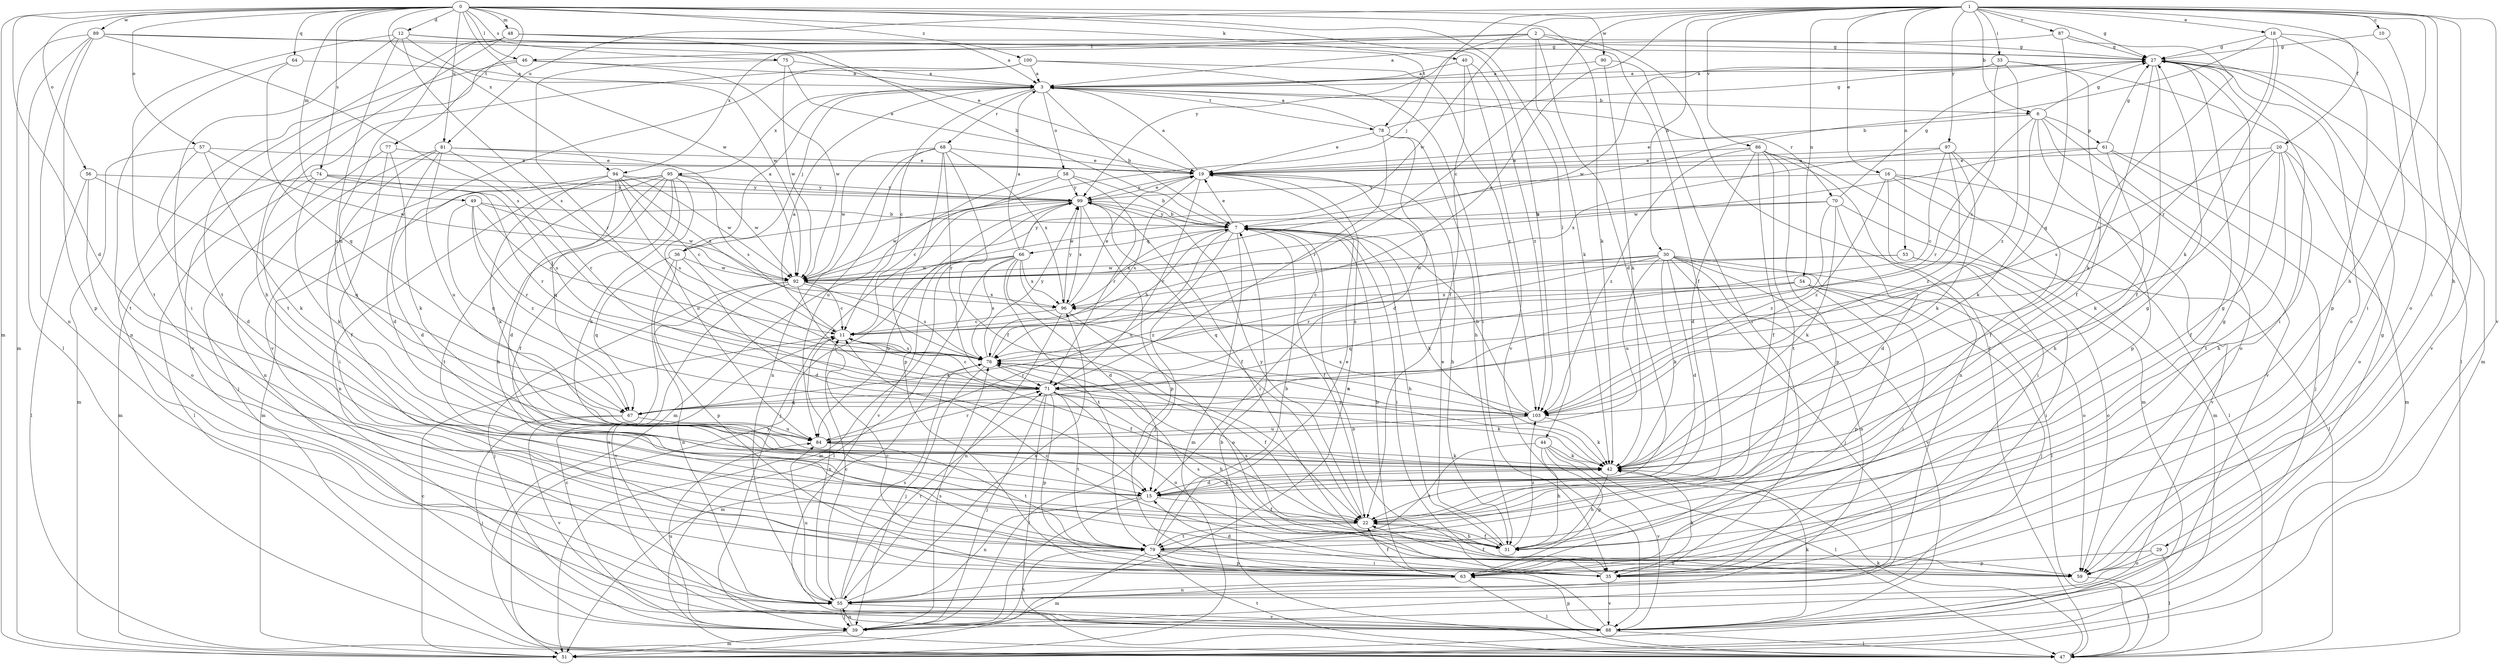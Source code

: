 strict digraph  {
0;
1;
2;
3;
6;
7;
10;
11;
12;
15;
16;
18;
19;
20;
22;
27;
29;
30;
31;
33;
35;
36;
39;
40;
42;
44;
46;
47;
48;
49;
51;
53;
54;
55;
56;
57;
58;
59;
61;
63;
64;
66;
67;
68;
70;
71;
74;
75;
76;
77;
78;
79;
81;
84;
86;
87;
88;
89;
90;
92;
94;
95;
96;
97;
99;
100;
103;
0 -> 12  [label=d];
0 -> 15  [label=d];
0 -> 40  [label=k];
0 -> 42  [label=k];
0 -> 44  [label=l];
0 -> 46  [label=l];
0 -> 48  [label=m];
0 -> 49  [label=m];
0 -> 51  [label=m];
0 -> 56  [label=o];
0 -> 57  [label=o];
0 -> 64  [label=q];
0 -> 74  [label=s];
0 -> 75  [label=s];
0 -> 77  [label=t];
0 -> 81  [label=u];
0 -> 89  [label=w];
0 -> 90  [label=w];
0 -> 92  [label=w];
0 -> 94  [label=x];
0 -> 100  [label=z];
0 -> 103  [label=z];
1 -> 6  [label=b];
1 -> 10  [label=c];
1 -> 11  [label=c];
1 -> 16  [label=e];
1 -> 18  [label=e];
1 -> 20  [label=f];
1 -> 27  [label=g];
1 -> 29  [label=h];
1 -> 30  [label=h];
1 -> 31  [label=h];
1 -> 33  [label=i];
1 -> 35  [label=i];
1 -> 36  [label=j];
1 -> 53  [label=n];
1 -> 54  [label=n];
1 -> 76  [label=s];
1 -> 81  [label=u];
1 -> 86  [label=v];
1 -> 87  [label=v];
1 -> 88  [label=v];
1 -> 92  [label=w];
1 -> 97  [label=y];
2 -> 15  [label=d];
2 -> 22  [label=f];
2 -> 42  [label=k];
2 -> 46  [label=l];
2 -> 47  [label=l];
2 -> 94  [label=x];
2 -> 99  [label=y];
3 -> 6  [label=b];
3 -> 7  [label=b];
3 -> 11  [label=c];
3 -> 36  [label=j];
3 -> 58  [label=o];
3 -> 68  [label=r];
3 -> 70  [label=r];
3 -> 78  [label=t];
3 -> 95  [label=x];
6 -> 19  [label=e];
6 -> 27  [label=g];
6 -> 42  [label=k];
6 -> 59  [label=o];
6 -> 61  [label=p];
6 -> 63  [label=p];
6 -> 71  [label=r];
6 -> 88  [label=v];
7 -> 19  [label=e];
7 -> 22  [label=f];
7 -> 31  [label=h];
7 -> 35  [label=i];
7 -> 39  [label=j];
7 -> 42  [label=k];
7 -> 51  [label=m];
7 -> 66  [label=q];
7 -> 84  [label=u];
7 -> 96  [label=x];
7 -> 99  [label=y];
10 -> 27  [label=g];
10 -> 59  [label=o];
11 -> 3  [label=a];
11 -> 22  [label=f];
11 -> 55  [label=n];
11 -> 76  [label=s];
12 -> 27  [label=g];
12 -> 35  [label=i];
12 -> 76  [label=s];
12 -> 78  [label=t];
12 -> 79  [label=t];
12 -> 84  [label=u];
12 -> 92  [label=w];
15 -> 22  [label=f];
15 -> 39  [label=j];
15 -> 42  [label=k];
15 -> 55  [label=n];
16 -> 35  [label=i];
16 -> 47  [label=l];
16 -> 51  [label=m];
16 -> 88  [label=v];
16 -> 99  [label=y];
16 -> 103  [label=z];
18 -> 7  [label=b];
18 -> 27  [label=g];
18 -> 35  [label=i];
18 -> 42  [label=k];
18 -> 63  [label=p];
18 -> 71  [label=r];
19 -> 3  [label=a];
19 -> 31  [label=h];
19 -> 55  [label=n];
19 -> 71  [label=r];
19 -> 76  [label=s];
19 -> 99  [label=y];
20 -> 19  [label=e];
20 -> 22  [label=f];
20 -> 31  [label=h];
20 -> 42  [label=k];
20 -> 59  [label=o];
20 -> 76  [label=s];
20 -> 79  [label=t];
22 -> 31  [label=h];
22 -> 79  [label=t];
22 -> 99  [label=y];
27 -> 3  [label=a];
27 -> 22  [label=f];
27 -> 35  [label=i];
27 -> 42  [label=k];
27 -> 51  [label=m];
27 -> 59  [label=o];
27 -> 88  [label=v];
29 -> 47  [label=l];
29 -> 59  [label=o];
29 -> 63  [label=p];
30 -> 15  [label=d];
30 -> 39  [label=j];
30 -> 42  [label=k];
30 -> 47  [label=l];
30 -> 55  [label=n];
30 -> 59  [label=o];
30 -> 67  [label=q];
30 -> 71  [label=r];
30 -> 84  [label=u];
30 -> 88  [label=v];
30 -> 92  [label=w];
31 -> 19  [label=e];
31 -> 22  [label=f];
31 -> 27  [label=g];
31 -> 76  [label=s];
31 -> 103  [label=z];
33 -> 3  [label=a];
33 -> 22  [label=f];
33 -> 47  [label=l];
33 -> 76  [label=s];
33 -> 92  [label=w];
33 -> 103  [label=z];
35 -> 11  [label=c];
35 -> 15  [label=d];
35 -> 22  [label=f];
35 -> 42  [label=k];
35 -> 88  [label=v];
36 -> 3  [label=a];
36 -> 15  [label=d];
36 -> 63  [label=p];
36 -> 67  [label=q];
36 -> 88  [label=v];
36 -> 92  [label=w];
39 -> 11  [label=c];
39 -> 51  [label=m];
39 -> 55  [label=n];
39 -> 76  [label=s];
39 -> 79  [label=t];
39 -> 84  [label=u];
40 -> 3  [label=a];
40 -> 22  [label=f];
40 -> 88  [label=v];
40 -> 103  [label=z];
42 -> 15  [label=d];
42 -> 31  [label=h];
44 -> 31  [label=h];
44 -> 42  [label=k];
44 -> 47  [label=l];
44 -> 63  [label=p];
44 -> 79  [label=t];
44 -> 88  [label=v];
46 -> 3  [label=a];
46 -> 55  [label=n];
46 -> 88  [label=v];
46 -> 92  [label=w];
47 -> 7  [label=b];
47 -> 42  [label=k];
47 -> 79  [label=t];
47 -> 99  [label=y];
48 -> 3  [label=a];
48 -> 7  [label=b];
48 -> 27  [label=g];
48 -> 31  [label=h];
48 -> 79  [label=t];
48 -> 84  [label=u];
49 -> 7  [label=b];
49 -> 11  [label=c];
49 -> 67  [label=q];
49 -> 71  [label=r];
49 -> 92  [label=w];
49 -> 103  [label=z];
51 -> 11  [label=c];
53 -> 11  [label=c];
53 -> 35  [label=i];
53 -> 59  [label=o];
53 -> 92  [label=w];
54 -> 35  [label=i];
54 -> 39  [label=j];
54 -> 63  [label=p];
54 -> 67  [label=q];
54 -> 76  [label=s];
54 -> 96  [label=x];
55 -> 11  [label=c];
55 -> 27  [label=g];
55 -> 39  [label=j];
55 -> 71  [label=r];
55 -> 76  [label=s];
55 -> 84  [label=u];
55 -> 88  [label=v];
55 -> 96  [label=x];
56 -> 47  [label=l];
56 -> 59  [label=o];
56 -> 67  [label=q];
56 -> 99  [label=y];
57 -> 15  [label=d];
57 -> 19  [label=e];
57 -> 42  [label=k];
57 -> 51  [label=m];
57 -> 92  [label=w];
58 -> 7  [label=b];
58 -> 11  [label=c];
58 -> 51  [label=m];
58 -> 71  [label=r];
58 -> 99  [label=y];
59 -> 11  [label=c];
59 -> 47  [label=l];
59 -> 76  [label=s];
61 -> 19  [label=e];
61 -> 27  [label=g];
61 -> 31  [label=h];
61 -> 39  [label=j];
61 -> 51  [label=m];
61 -> 92  [label=w];
63 -> 7  [label=b];
63 -> 22  [label=f];
63 -> 27  [label=g];
63 -> 47  [label=l];
63 -> 55  [label=n];
64 -> 3  [label=a];
64 -> 67  [label=q];
64 -> 79  [label=t];
66 -> 3  [label=a];
66 -> 15  [label=d];
66 -> 47  [label=l];
66 -> 51  [label=m];
66 -> 76  [label=s];
66 -> 79  [label=t];
66 -> 84  [label=u];
66 -> 92  [label=w];
66 -> 96  [label=x];
66 -> 99  [label=y];
66 -> 103  [label=z];
67 -> 39  [label=j];
67 -> 84  [label=u];
67 -> 88  [label=v];
68 -> 19  [label=e];
68 -> 22  [label=f];
68 -> 55  [label=n];
68 -> 63  [label=p];
68 -> 71  [label=r];
68 -> 84  [label=u];
68 -> 92  [label=w];
68 -> 96  [label=x];
70 -> 7  [label=b];
70 -> 15  [label=d];
70 -> 27  [label=g];
70 -> 42  [label=k];
70 -> 47  [label=l];
70 -> 92  [label=w];
70 -> 103  [label=z];
71 -> 11  [label=c];
71 -> 31  [label=h];
71 -> 39  [label=j];
71 -> 42  [label=k];
71 -> 47  [label=l];
71 -> 59  [label=o];
71 -> 63  [label=p];
71 -> 67  [label=q];
71 -> 79  [label=t];
71 -> 103  [label=z];
74 -> 42  [label=k];
74 -> 47  [label=l];
74 -> 51  [label=m];
74 -> 71  [label=r];
74 -> 76  [label=s];
74 -> 99  [label=y];
75 -> 3  [label=a];
75 -> 19  [label=e];
75 -> 71  [label=r];
75 -> 92  [label=w];
76 -> 7  [label=b];
76 -> 22  [label=f];
76 -> 39  [label=j];
76 -> 51  [label=m];
76 -> 71  [label=r];
76 -> 99  [label=y];
77 -> 19  [label=e];
77 -> 22  [label=f];
77 -> 39  [label=j];
77 -> 42  [label=k];
78 -> 3  [label=a];
78 -> 15  [label=d];
78 -> 19  [label=e];
78 -> 27  [label=g];
78 -> 31  [label=h];
78 -> 71  [label=r];
79 -> 7  [label=b];
79 -> 19  [label=e];
79 -> 27  [label=g];
79 -> 35  [label=i];
79 -> 51  [label=m];
79 -> 59  [label=o];
79 -> 63  [label=p];
81 -> 15  [label=d];
81 -> 19  [label=e];
81 -> 35  [label=i];
81 -> 55  [label=n];
81 -> 71  [label=r];
81 -> 76  [label=s];
81 -> 84  [label=u];
84 -> 42  [label=k];
84 -> 71  [label=r];
84 -> 79  [label=t];
86 -> 15  [label=d];
86 -> 19  [label=e];
86 -> 22  [label=f];
86 -> 51  [label=m];
86 -> 55  [label=n];
86 -> 63  [label=p];
86 -> 79  [label=t];
86 -> 103  [label=z];
87 -> 3  [label=a];
87 -> 27  [label=g];
87 -> 67  [label=q];
87 -> 103  [label=z];
88 -> 7  [label=b];
88 -> 42  [label=k];
88 -> 47  [label=l];
88 -> 63  [label=p];
89 -> 19  [label=e];
89 -> 27  [label=g];
89 -> 47  [label=l];
89 -> 51  [label=m];
89 -> 55  [label=n];
89 -> 63  [label=p];
89 -> 76  [label=s];
90 -> 3  [label=a];
90 -> 35  [label=i];
90 -> 42  [label=k];
92 -> 11  [label=c];
92 -> 39  [label=j];
92 -> 42  [label=k];
92 -> 55  [label=n];
92 -> 76  [label=s];
92 -> 88  [label=v];
92 -> 96  [label=x];
94 -> 11  [label=c];
94 -> 15  [label=d];
94 -> 42  [label=k];
94 -> 67  [label=q];
94 -> 76  [label=s];
94 -> 92  [label=w];
94 -> 96  [label=x];
94 -> 99  [label=y];
95 -> 15  [label=d];
95 -> 22  [label=f];
95 -> 31  [label=h];
95 -> 42  [label=k];
95 -> 51  [label=m];
95 -> 55  [label=n];
95 -> 79  [label=t];
95 -> 84  [label=u];
95 -> 92  [label=w];
95 -> 99  [label=y];
96 -> 11  [label=c];
96 -> 19  [label=e];
96 -> 55  [label=n];
96 -> 59  [label=o];
96 -> 99  [label=y];
97 -> 11  [label=c];
97 -> 19  [label=e];
97 -> 22  [label=f];
97 -> 42  [label=k];
97 -> 96  [label=x];
97 -> 103  [label=z];
99 -> 7  [label=b];
99 -> 19  [label=e];
99 -> 22  [label=f];
99 -> 35  [label=i];
99 -> 39  [label=j];
99 -> 63  [label=p];
99 -> 88  [label=v];
99 -> 92  [label=w];
99 -> 96  [label=x];
100 -> 3  [label=a];
100 -> 35  [label=i];
100 -> 79  [label=t];
100 -> 88  [label=v];
100 -> 103  [label=z];
103 -> 7  [label=b];
103 -> 42  [label=k];
103 -> 76  [label=s];
103 -> 84  [label=u];
103 -> 96  [label=x];
}
